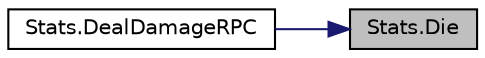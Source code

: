 digraph "Stats.Die"
{
 // INTERACTIVE_SVG=YES
 // LATEX_PDF_SIZE
  edge [fontname="Helvetica",fontsize="10",labelfontname="Helvetica",labelfontsize="10"];
  node [fontname="Helvetica",fontsize="10",shape=record];
  rankdir="RL";
  Node1 [label="Stats.Die",height=0.2,width=0.4,color="black", fillcolor="grey75", style="filled", fontcolor="black",tooltip="Function that implements what is done when this entity dies."];
  Node1 -> Node2 [dir="back",color="midnightblue",fontsize="10",style="solid",fontname="Helvetica"];
  Node2 [label="Stats.DealDamageRPC",height=0.2,width=0.4,color="black", fillcolor="white", style="filled",URL="$class_stats.html#aa42ab5ae9f21d5c9b7670548e07495de",tooltip=" "];
}
